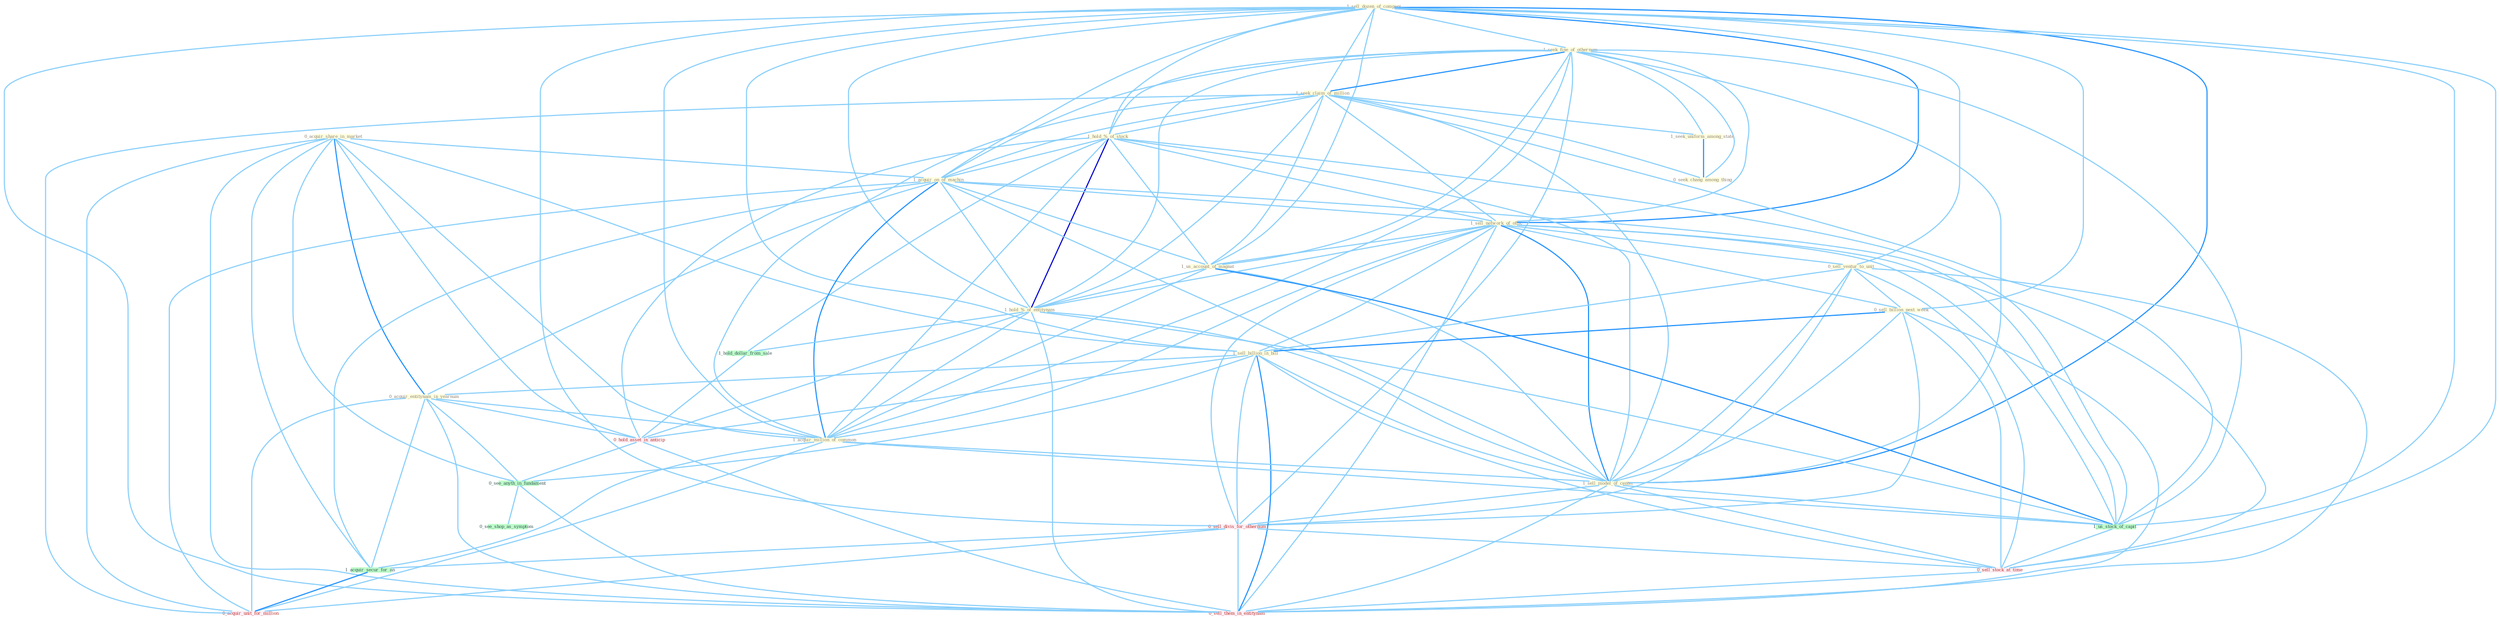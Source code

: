 Graph G{ 
    node
    [shape=polygon,style=filled,width=.5,height=.06,color="#BDFCC9",fixedsize=true,fontsize=4,
    fontcolor="#2f4f4f"];
    {node
    [color="#ffffe0", fontcolor="#8b7d6b"] "1_sell_dozen_of_compani " "0_acquir_share_in_market " "1_seek_fine_of_othernum " "1_seek_claim_of_million " "1_seek_uniform_among_state " "0_seek_chang_among_thing " "1_hold_%_of_stock " "1_acquir_on_of_machin " "1_sell_network_of_offic " "1_us_account_of_magnat " "0_sell_ventur_to_unit " "1_hold_%_of_entitynam " "0_sell_billion_next_week " "1_sell_billion_in_bill " "0_acquir_entitynam_in_yearnum " "1_acquir_million_of_common " "1_sell_model_of_center "}
{node [color="#fff0f5", fontcolor="#b22222"] "0_sell_divis_for_othernum " "0_hold_asset_in_anticip " "0_sell_stock_at_time " "0_acquir_unit_for_million " "0_sell_them_in_entitynam "}
edge [color="#B0E2FF"];

	"1_sell_dozen_of_compani " -- "1_seek_fine_of_othernum " [w="1", color="#87cefa" ];
	"1_sell_dozen_of_compani " -- "1_seek_claim_of_million " [w="1", color="#87cefa" ];
	"1_sell_dozen_of_compani " -- "1_hold_%_of_stock " [w="1", color="#87cefa" ];
	"1_sell_dozen_of_compani " -- "1_acquir_on_of_machin " [w="1", color="#87cefa" ];
	"1_sell_dozen_of_compani " -- "1_sell_network_of_offic " [w="2", color="#1e90ff" , len=0.8];
	"1_sell_dozen_of_compani " -- "1_us_account_of_magnat " [w="1", color="#87cefa" ];
	"1_sell_dozen_of_compani " -- "0_sell_ventur_to_unit " [w="1", color="#87cefa" ];
	"1_sell_dozen_of_compani " -- "1_hold_%_of_entitynam " [w="1", color="#87cefa" ];
	"1_sell_dozen_of_compani " -- "0_sell_billion_next_week " [w="1", color="#87cefa" ];
	"1_sell_dozen_of_compani " -- "1_sell_billion_in_bill " [w="1", color="#87cefa" ];
	"1_sell_dozen_of_compani " -- "1_acquir_million_of_common " [w="1", color="#87cefa" ];
	"1_sell_dozen_of_compani " -- "1_sell_model_of_center " [w="2", color="#1e90ff" , len=0.8];
	"1_sell_dozen_of_compani " -- "0_sell_divis_for_othernum " [w="1", color="#87cefa" ];
	"1_sell_dozen_of_compani " -- "1_us_stock_of_capit " [w="1", color="#87cefa" ];
	"1_sell_dozen_of_compani " -- "0_sell_stock_at_time " [w="1", color="#87cefa" ];
	"1_sell_dozen_of_compani " -- "0_sell_them_in_entitynam " [w="1", color="#87cefa" ];
	"0_acquir_share_in_market " -- "1_acquir_on_of_machin " [w="1", color="#87cefa" ];
	"0_acquir_share_in_market " -- "1_sell_billion_in_bill " [w="1", color="#87cefa" ];
	"0_acquir_share_in_market " -- "0_acquir_entitynam_in_yearnum " [w="2", color="#1e90ff" , len=0.8];
	"0_acquir_share_in_market " -- "1_acquir_million_of_common " [w="1", color="#87cefa" ];
	"0_acquir_share_in_market " -- "1_acquir_secur_for_an " [w="1", color="#87cefa" ];
	"0_acquir_share_in_market " -- "0_hold_asset_in_anticip " [w="1", color="#87cefa" ];
	"0_acquir_share_in_market " -- "0_see_anyth_in_fundament " [w="1", color="#87cefa" ];
	"0_acquir_share_in_market " -- "0_acquir_unit_for_million " [w="1", color="#87cefa" ];
	"0_acquir_share_in_market " -- "0_sell_them_in_entitynam " [w="1", color="#87cefa" ];
	"1_seek_fine_of_othernum " -- "1_seek_claim_of_million " [w="2", color="#1e90ff" , len=0.8];
	"1_seek_fine_of_othernum " -- "1_seek_uniform_among_state " [w="1", color="#87cefa" ];
	"1_seek_fine_of_othernum " -- "0_seek_chang_among_thing " [w="1", color="#87cefa" ];
	"1_seek_fine_of_othernum " -- "1_hold_%_of_stock " [w="1", color="#87cefa" ];
	"1_seek_fine_of_othernum " -- "1_acquir_on_of_machin " [w="1", color="#87cefa" ];
	"1_seek_fine_of_othernum " -- "1_sell_network_of_offic " [w="1", color="#87cefa" ];
	"1_seek_fine_of_othernum " -- "1_us_account_of_magnat " [w="1", color="#87cefa" ];
	"1_seek_fine_of_othernum " -- "1_hold_%_of_entitynam " [w="1", color="#87cefa" ];
	"1_seek_fine_of_othernum " -- "1_acquir_million_of_common " [w="1", color="#87cefa" ];
	"1_seek_fine_of_othernum " -- "1_sell_model_of_center " [w="1", color="#87cefa" ];
	"1_seek_fine_of_othernum " -- "0_sell_divis_for_othernum " [w="1", color="#87cefa" ];
	"1_seek_fine_of_othernum " -- "1_us_stock_of_capit " [w="1", color="#87cefa" ];
	"1_seek_claim_of_million " -- "1_seek_uniform_among_state " [w="1", color="#87cefa" ];
	"1_seek_claim_of_million " -- "0_seek_chang_among_thing " [w="1", color="#87cefa" ];
	"1_seek_claim_of_million " -- "1_hold_%_of_stock " [w="1", color="#87cefa" ];
	"1_seek_claim_of_million " -- "1_acquir_on_of_machin " [w="1", color="#87cefa" ];
	"1_seek_claim_of_million " -- "1_sell_network_of_offic " [w="1", color="#87cefa" ];
	"1_seek_claim_of_million " -- "1_us_account_of_magnat " [w="1", color="#87cefa" ];
	"1_seek_claim_of_million " -- "1_hold_%_of_entitynam " [w="1", color="#87cefa" ];
	"1_seek_claim_of_million " -- "1_acquir_million_of_common " [w="1", color="#87cefa" ];
	"1_seek_claim_of_million " -- "1_sell_model_of_center " [w="1", color="#87cefa" ];
	"1_seek_claim_of_million " -- "1_us_stock_of_capit " [w="1", color="#87cefa" ];
	"1_seek_claim_of_million " -- "0_acquir_unit_for_million " [w="1", color="#87cefa" ];
	"1_seek_uniform_among_state " -- "0_seek_chang_among_thing " [w="2", color="#1e90ff" , len=0.8];
	"1_hold_%_of_stock " -- "1_acquir_on_of_machin " [w="1", color="#87cefa" ];
	"1_hold_%_of_stock " -- "1_sell_network_of_offic " [w="1", color="#87cefa" ];
	"1_hold_%_of_stock " -- "1_us_account_of_magnat " [w="1", color="#87cefa" ];
	"1_hold_%_of_stock " -- "1_hold_%_of_entitynam " [w="3", color="#0000cd" , len=0.6];
	"1_hold_%_of_stock " -- "1_acquir_million_of_common " [w="1", color="#87cefa" ];
	"1_hold_%_of_stock " -- "1_sell_model_of_center " [w="1", color="#87cefa" ];
	"1_hold_%_of_stock " -- "1_us_stock_of_capit " [w="1", color="#87cefa" ];
	"1_hold_%_of_stock " -- "1_hold_dollar_from_sale " [w="1", color="#87cefa" ];
	"1_hold_%_of_stock " -- "0_hold_asset_in_anticip " [w="1", color="#87cefa" ];
	"1_acquir_on_of_machin " -- "1_sell_network_of_offic " [w="1", color="#87cefa" ];
	"1_acquir_on_of_machin " -- "1_us_account_of_magnat " [w="1", color="#87cefa" ];
	"1_acquir_on_of_machin " -- "1_hold_%_of_entitynam " [w="1", color="#87cefa" ];
	"1_acquir_on_of_machin " -- "0_acquir_entitynam_in_yearnum " [w="1", color="#87cefa" ];
	"1_acquir_on_of_machin " -- "1_acquir_million_of_common " [w="2", color="#1e90ff" , len=0.8];
	"1_acquir_on_of_machin " -- "1_sell_model_of_center " [w="1", color="#87cefa" ];
	"1_acquir_on_of_machin " -- "1_acquir_secur_for_an " [w="1", color="#87cefa" ];
	"1_acquir_on_of_machin " -- "1_us_stock_of_capit " [w="1", color="#87cefa" ];
	"1_acquir_on_of_machin " -- "0_acquir_unit_for_million " [w="1", color="#87cefa" ];
	"1_sell_network_of_offic " -- "1_us_account_of_magnat " [w="1", color="#87cefa" ];
	"1_sell_network_of_offic " -- "0_sell_ventur_to_unit " [w="1", color="#87cefa" ];
	"1_sell_network_of_offic " -- "1_hold_%_of_entitynam " [w="1", color="#87cefa" ];
	"1_sell_network_of_offic " -- "0_sell_billion_next_week " [w="1", color="#87cefa" ];
	"1_sell_network_of_offic " -- "1_sell_billion_in_bill " [w="1", color="#87cefa" ];
	"1_sell_network_of_offic " -- "1_acquir_million_of_common " [w="1", color="#87cefa" ];
	"1_sell_network_of_offic " -- "1_sell_model_of_center " [w="2", color="#1e90ff" , len=0.8];
	"1_sell_network_of_offic " -- "0_sell_divis_for_othernum " [w="1", color="#87cefa" ];
	"1_sell_network_of_offic " -- "1_us_stock_of_capit " [w="1", color="#87cefa" ];
	"1_sell_network_of_offic " -- "0_sell_stock_at_time " [w="1", color="#87cefa" ];
	"1_sell_network_of_offic " -- "0_sell_them_in_entitynam " [w="1", color="#87cefa" ];
	"1_us_account_of_magnat " -- "1_hold_%_of_entitynam " [w="1", color="#87cefa" ];
	"1_us_account_of_magnat " -- "1_acquir_million_of_common " [w="1", color="#87cefa" ];
	"1_us_account_of_magnat " -- "1_sell_model_of_center " [w="1", color="#87cefa" ];
	"1_us_account_of_magnat " -- "1_us_stock_of_capit " [w="2", color="#1e90ff" , len=0.8];
	"0_sell_ventur_to_unit " -- "0_sell_billion_next_week " [w="1", color="#87cefa" ];
	"0_sell_ventur_to_unit " -- "1_sell_billion_in_bill " [w="1", color="#87cefa" ];
	"0_sell_ventur_to_unit " -- "1_sell_model_of_center " [w="1", color="#87cefa" ];
	"0_sell_ventur_to_unit " -- "0_sell_divis_for_othernum " [w="1", color="#87cefa" ];
	"0_sell_ventur_to_unit " -- "0_sell_stock_at_time " [w="1", color="#87cefa" ];
	"0_sell_ventur_to_unit " -- "0_sell_them_in_entitynam " [w="1", color="#87cefa" ];
	"1_hold_%_of_entitynam " -- "1_acquir_million_of_common " [w="1", color="#87cefa" ];
	"1_hold_%_of_entitynam " -- "1_sell_model_of_center " [w="1", color="#87cefa" ];
	"1_hold_%_of_entitynam " -- "1_us_stock_of_capit " [w="1", color="#87cefa" ];
	"1_hold_%_of_entitynam " -- "1_hold_dollar_from_sale " [w="1", color="#87cefa" ];
	"1_hold_%_of_entitynam " -- "0_hold_asset_in_anticip " [w="1", color="#87cefa" ];
	"1_hold_%_of_entitynam " -- "0_sell_them_in_entitynam " [w="1", color="#87cefa" ];
	"0_sell_billion_next_week " -- "1_sell_billion_in_bill " [w="2", color="#1e90ff" , len=0.8];
	"0_sell_billion_next_week " -- "1_sell_model_of_center " [w="1", color="#87cefa" ];
	"0_sell_billion_next_week " -- "0_sell_divis_for_othernum " [w="1", color="#87cefa" ];
	"0_sell_billion_next_week " -- "0_sell_stock_at_time " [w="1", color="#87cefa" ];
	"0_sell_billion_next_week " -- "0_sell_them_in_entitynam " [w="1", color="#87cefa" ];
	"1_sell_billion_in_bill " -- "0_acquir_entitynam_in_yearnum " [w="1", color="#87cefa" ];
	"1_sell_billion_in_bill " -- "1_sell_model_of_center " [w="1", color="#87cefa" ];
	"1_sell_billion_in_bill " -- "0_sell_divis_for_othernum " [w="1", color="#87cefa" ];
	"1_sell_billion_in_bill " -- "0_hold_asset_in_anticip " [w="1", color="#87cefa" ];
	"1_sell_billion_in_bill " -- "0_sell_stock_at_time " [w="1", color="#87cefa" ];
	"1_sell_billion_in_bill " -- "0_see_anyth_in_fundament " [w="1", color="#87cefa" ];
	"1_sell_billion_in_bill " -- "0_sell_them_in_entitynam " [w="2", color="#1e90ff" , len=0.8];
	"0_acquir_entitynam_in_yearnum " -- "1_acquir_million_of_common " [w="1", color="#87cefa" ];
	"0_acquir_entitynam_in_yearnum " -- "1_acquir_secur_for_an " [w="1", color="#87cefa" ];
	"0_acquir_entitynam_in_yearnum " -- "0_hold_asset_in_anticip " [w="1", color="#87cefa" ];
	"0_acquir_entitynam_in_yearnum " -- "0_see_anyth_in_fundament " [w="1", color="#87cefa" ];
	"0_acquir_entitynam_in_yearnum " -- "0_acquir_unit_for_million " [w="1", color="#87cefa" ];
	"0_acquir_entitynam_in_yearnum " -- "0_sell_them_in_entitynam " [w="1", color="#87cefa" ];
	"1_acquir_million_of_common " -- "1_sell_model_of_center " [w="1", color="#87cefa" ];
	"1_acquir_million_of_common " -- "1_acquir_secur_for_an " [w="1", color="#87cefa" ];
	"1_acquir_million_of_common " -- "1_us_stock_of_capit " [w="1", color="#87cefa" ];
	"1_acquir_million_of_common " -- "0_acquir_unit_for_million " [w="1", color="#87cefa" ];
	"1_sell_model_of_center " -- "0_sell_divis_for_othernum " [w="1", color="#87cefa" ];
	"1_sell_model_of_center " -- "1_us_stock_of_capit " [w="1", color="#87cefa" ];
	"1_sell_model_of_center " -- "0_sell_stock_at_time " [w="1", color="#87cefa" ];
	"1_sell_model_of_center " -- "0_sell_them_in_entitynam " [w="1", color="#87cefa" ];
	"0_sell_divis_for_othernum " -- "1_acquir_secur_for_an " [w="1", color="#87cefa" ];
	"0_sell_divis_for_othernum " -- "0_sell_stock_at_time " [w="1", color="#87cefa" ];
	"0_sell_divis_for_othernum " -- "0_acquir_unit_for_million " [w="1", color="#87cefa" ];
	"0_sell_divis_for_othernum " -- "0_sell_them_in_entitynam " [w="1", color="#87cefa" ];
	"1_acquir_secur_for_an " -- "0_acquir_unit_for_million " [w="2", color="#1e90ff" , len=0.8];
	"1_us_stock_of_capit " -- "0_sell_stock_at_time " [w="1", color="#87cefa" ];
	"1_hold_dollar_from_sale " -- "0_hold_asset_in_anticip " [w="1", color="#87cefa" ];
	"0_hold_asset_in_anticip " -- "0_see_anyth_in_fundament " [w="1", color="#87cefa" ];
	"0_hold_asset_in_anticip " -- "0_sell_them_in_entitynam " [w="1", color="#87cefa" ];
	"0_sell_stock_at_time " -- "0_sell_them_in_entitynam " [w="1", color="#87cefa" ];
	"0_see_anyth_in_fundament " -- "0_see_shop_as_symptom " [w="1", color="#87cefa" ];
	"0_see_anyth_in_fundament " -- "0_sell_them_in_entitynam " [w="1", color="#87cefa" ];
}